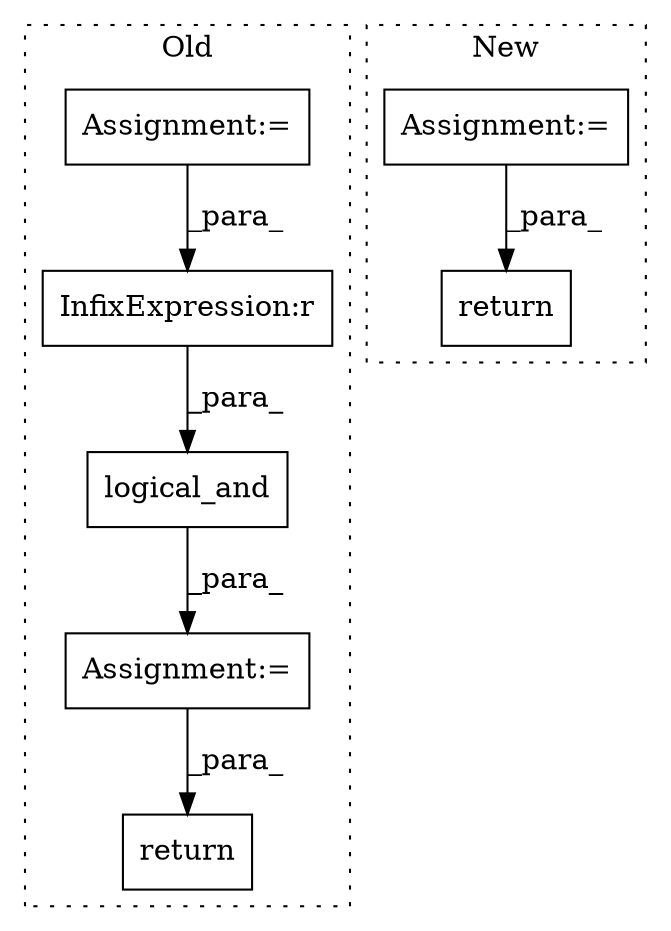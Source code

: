 digraph G {
subgraph cluster0 {
1 [label="logical_and" a="32" s="9418,9446" l="12,1" shape="box"];
3 [label="Assignment:=" a="7" s="9300" l="36" shape="box"];
4 [label="Assignment:=" a="7" s="9409" l="1" shape="box"];
5 [label="InfixExpression:r" a="27" s="9230" l="4" shape="box"];
7 [label="return" a="41" s="9649" l="14" shape="box"];
label = "Old";
style="dotted";
}
subgraph cluster1 {
2 [label="return" a="41" s="9797" l="14" shape="box"];
6 [label="Assignment:=" a="7" s="8992" l="1" shape="box"];
label = "New";
style="dotted";
}
1 -> 4 [label="_para_"];
3 -> 5 [label="_para_"];
4 -> 7 [label="_para_"];
5 -> 1 [label="_para_"];
6 -> 2 [label="_para_"];
}